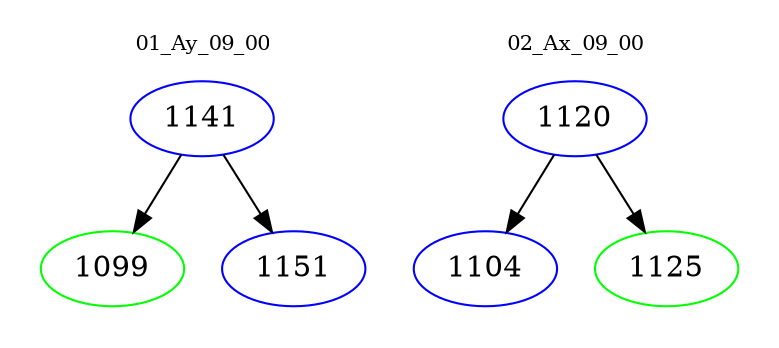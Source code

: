 digraph{
subgraph cluster_0 {
color = white
label = "01_Ay_09_00";
fontsize=10;
T0_1141 [label="1141", color="blue"]
T0_1141 -> T0_1099 [color="black"]
T0_1099 [label="1099", color="green"]
T0_1141 -> T0_1151 [color="black"]
T0_1151 [label="1151", color="blue"]
}
subgraph cluster_1 {
color = white
label = "02_Ax_09_00";
fontsize=10;
T1_1120 [label="1120", color="blue"]
T1_1120 -> T1_1104 [color="black"]
T1_1104 [label="1104", color="blue"]
T1_1120 -> T1_1125 [color="black"]
T1_1125 [label="1125", color="green"]
}
}
